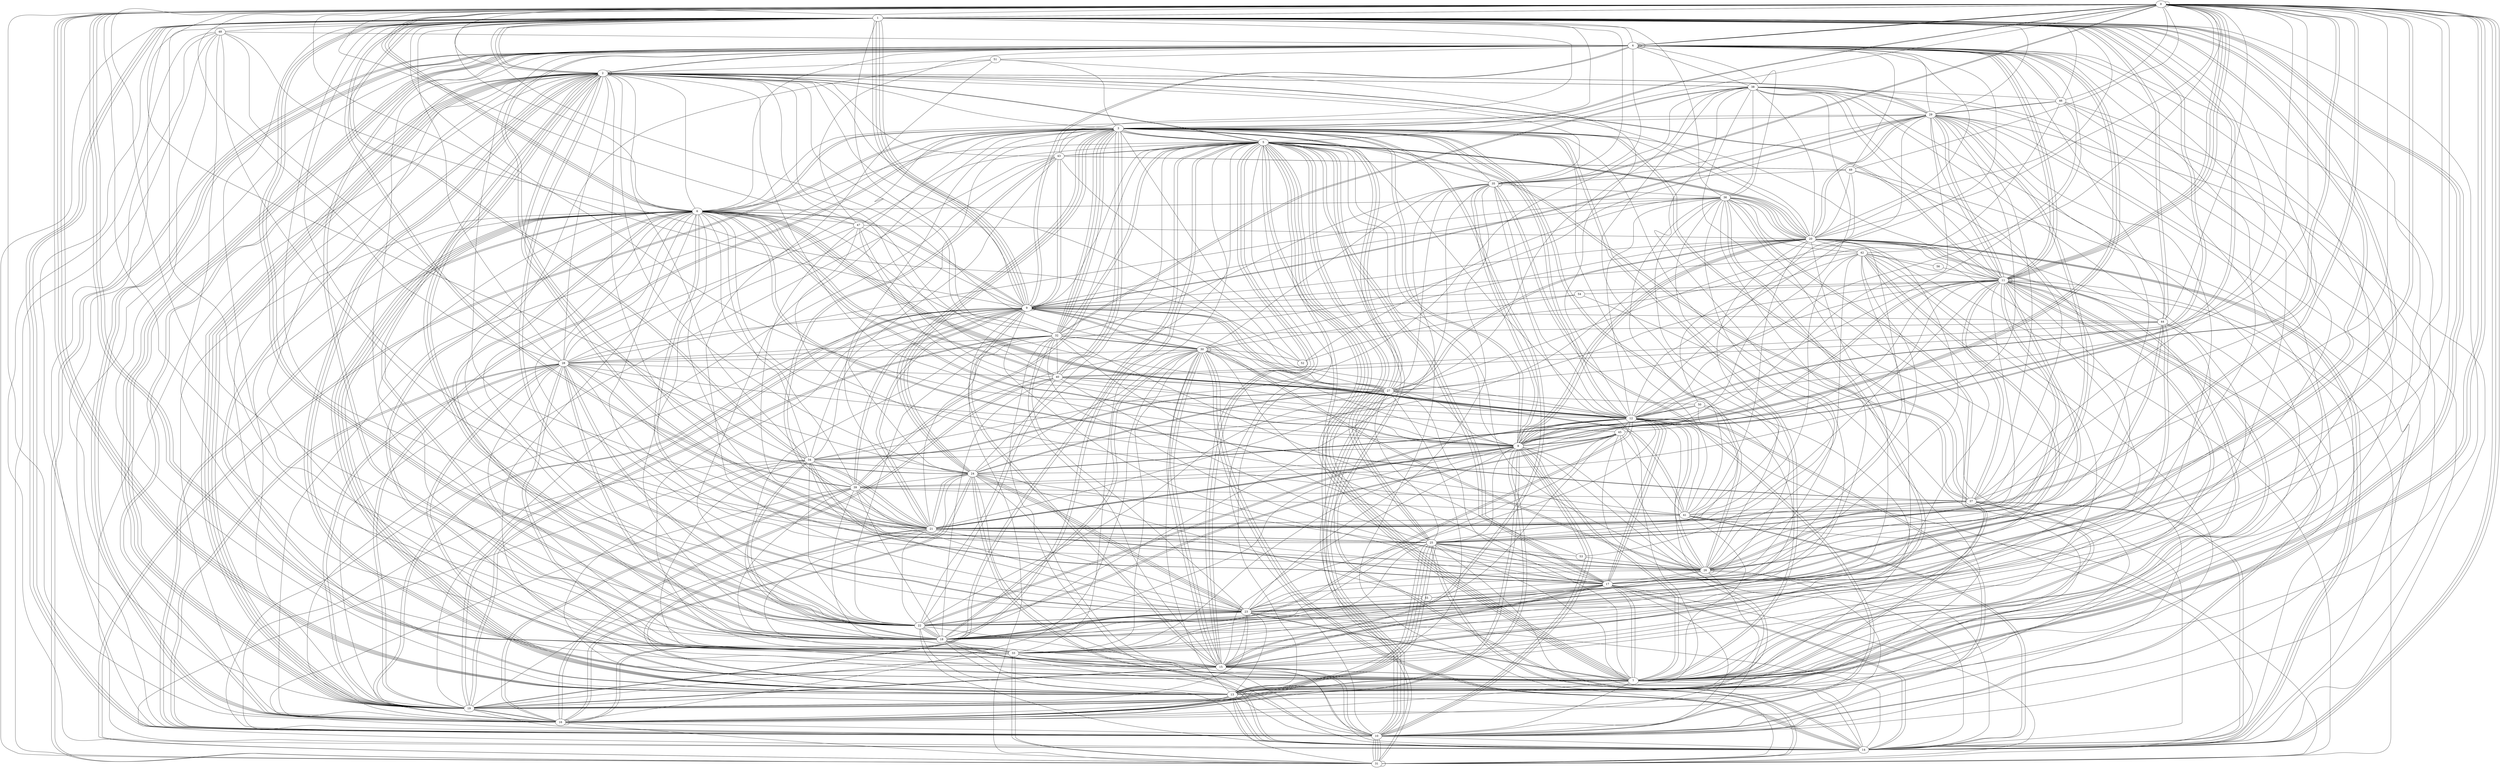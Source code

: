 graph G {
0;
1;
2;
3;
4;
5;
6;
7;
8;
9;
10;
11;
12;
13;
14;
15;
16;
17;
18;
19;
20;
21;
22;
23;
24;
25;
26;
27;
28;
29;
30;
31;
32;
33;
34;
35;
36;
37;
38;
39;
40;
41;
42;
43;
44;
45;
46;
47;
48;
49;
50;
51;
52;
53;
54;
55;
56;
20--36 ;
13--31 ;
21--11 ;
9--36 ;
25--27 ;
13--6 ;
6--23 ;
13--0 ;
20--11 ;
26--11 ;
14--29 ;
6--9 ;
27--10 ;
39--5 ;
4--8 ;
3--27 ;
8--14 ;
19--2 ;
30--28 ;
14--26 ;
0--4 ;
23--42 ;
10--33 ;
42--7 ;
0--9 ;
6--19 ;
36--28 ;
0--11 ;
41--21 ;
14--30 ;
28--47 ;
11--4 ;
28--40 ;
16--13 ;
23--44 ;
21--0 ;
40--44 ;
8--6 ;
11--9 ;
29--11 ;
20--7 ;
5--7 ;
14--48 ;
5--7 ;
4--11 ;
5--17 ;
35--0 ;
3--7 ;
20--14 ;
9--1 ;
24--19 ;
21--43 ;
18--23 ;
1--43 ;
35--13 ;
19--33 ;
14--24 ;
11--17 ;
13--34 ;
12--45 ;
33--0 ;
4--46 ;
24--4 ;
9--44 ;
2--2 ;
16--6 ;
1--9 ;
19--37 ;
1--44 ;
10--12 ;
10--11 ;
41--14 ;
5--3 ;
42--22 ;
51--12 ;
1--13 ;
21--42 ;
36--22 ;
27--46 ;
0--3 ;
15--5 ;
38--29 ;
54--53 ;
35--2 ;
21--0 ;
6--32 ;
7--23 ;
24--29 ;
10--35 ;
7--13 ;
14--11 ;
1--36 ;
8--13 ;
7--23 ;
25--29 ;
44--1 ;
38--10 ;
19--15 ;
5--14 ;
27--24 ;
0--20 ;
55--24 ;
7--21 ;
1--22 ;
4--4 ;
34--17 ;
50--12 ;
31--33 ;
17--30 ;
29--35 ;
16--40 ;
26--1 ;
2--16 ;
18--34 ;
9--27 ;
16--40 ;
53--32 ;
21--23 ;
34--24 ;
31--10 ;
25--16 ;
45--22 ;
13--22 ;
39--16 ;
0--28 ;
46--0 ;
39--16 ;
0--14 ;
6--22 ;
9--34 ;
24--27 ;
11--29 ;
20--42 ;
40--2 ;
0--55 ;
12--35 ;
6--13 ;
36--6 ;
6--40 ;
2--38 ;
42--50 ;
10--45 ;
28--10 ;
5--16 ;
8--20 ;
1--12 ;
11--26 ;
49--0 ;
18--10 ;
22--40 ;
33--17 ;
42--16 ;
17--21 ;
37--13 ;
49--21 ;
37--3 ;
35--32 ;
29--25 ;
4--31 ;
17--44 ;
16--7 ;
41--30 ;
44--20 ;
17--12 ;
1--7 ;
10--34 ;
34--38 ;
23--32 ;
10--15 ;
2--1 ;
51--3 ;
1--0 ;
5--32 ;
34--23 ;
21--25 ;
27--22 ;
16--4 ;
40--32 ;
27--10 ;
5--0 ;
1--9 ;
14--38 ;
29--9 ;
44--4 ;
34--18 ;
3--18 ;
8--4 ;
19--28 ;
10--35 ;
6--0 ;
22--15 ;
35--31 ;
11--7 ;
13--19 ;
2--19 ;
24--7 ;
16--25 ;
10--6 ;
15--36 ;
8--0 ;
16--16 ;
1--39 ;
19--4 ;
28--19 ;
18--6 ;
12--6 ;
10--17 ;
9--17 ;
11--10 ;
8--7 ;
9--26 ;
51--2 ;
1--7 ;
36--19 ;
32--19 ;
24--39 ;
15--5 ;
25--53 ;
3--35 ;
26--12 ;
16--12 ;
22--17 ;
7--4 ;
6--40 ;
1--9 ;
22--5 ;
30--1 ;
15--9 ;
0--6 ;
37--41 ;
18--22 ;
2--0 ;
32--30 ;
28--29 ;
2--6 ;
52--46 ;
41--39 ;
8--12 ;
41--47 ;
25--28 ;
3--24 ;
45--24 ;
7--8 ;
10--5 ;
33--5 ;
43--2 ;
18--17 ;
48--31 ;
26--20 ;
30--14 ;
1--18 ;
7--34 ;
28--18 ;
26--1 ;
1--3 ;
18--39 ;
36--26 ;
6--0 ;
53--26 ;
45--8 ;
0--37 ;
10--1 ;
9--8 ;
44--18 ;
10--31 ;
21--20 ;
34--0 ;
3--5 ;
7--11 ;
38--23 ;
8--20 ;
11--3 ;
8--21 ;
2--12 ;
20--2 ;
40--25 ;
49--35 ;
28--6 ;
24--4 ;
18--50 ;
5--19 ;
1--22 ;
9--20 ;
40--27 ;
3--32 ;
47--5 ;
28--7 ;
13--11 ;
37--1 ;
21--9 ;
25--5 ;
4--36 ;
38--15 ;
2--22 ;
24--21 ;
21--48 ;
2--7 ;
15--17 ;
33--7 ;
26--28 ;
36--15 ;
7--25 ;
20--5 ;
45--33 ;
39--2 ;
24--23 ;
13--36 ;
2--14 ;
26--42 ;
4--19 ;
22--51 ;
15--7 ;
24--10 ;
26--24 ;
12--3 ;
31--5 ;
3--26 ;
16--19 ;
3--15 ;
37--6 ;
0--13 ;
51--23 ;
7--2 ;
20--27 ;
20--41 ;
2--22 ;
19--32 ;
21--9 ;
12--23 ;
15--28 ;
21--22 ;
26--10 ;
21--4 ;
2--11 ;
35--5 ;
29--11 ;
12--26 ;
18--4 ;
19--2 ;
43--49 ;
17--5 ;
39--5 ;
12--27 ;
27--4 ;
45--11 ;
6--47 ;
5--6 ;
2--21 ;
23--4 ;
3--16 ;
9--10 ;
21--25 ;
5--2 ;
25--17 ;
35--0 ;
1--22 ;
30--24 ;
20--8 ;
7--0 ;
4--51 ;
15--30 ;
47--9 ;
22--2 ;
3--15 ;
29--20 ;
30--12 ;
30--18 ;
30--30 ;
26--17 ;
10--12 ;
3--43 ;
4--12 ;
26--5 ;
36--23 ;
34--30 ;
33--28 ;
8--26 ;
3--5 ;
6--13 ;
3--8 ;
25--32 ;
26--38 ;
39--37 ;
35--27 ;
5--37 ;
17--12 ;
20--18 ;
35--30 ;
47--8 ;
15--6 ;
34--2 ;
38--32 ;
3--24 ;
13--18 ;
38--20 ;
8--12 ;
42--36 ;
23--2 ;
14--15 ;
8--21 ;
37--14 ;
2--18 ;
37--13 ;
37--6 ;
0--1 ;
21--41 ;
16--25 ;
13--14 ;
12--22 ;
9--42 ;
4--16 ;
17--7 ;
3--37 ;
3--41 ;
3--40 ;
4--29 ;
22--28 ;
0--13 ;
48--13 ;
33--15 ;
5--43 ;
34--3 ;
41--14 ;
6--8 ;
43--9 ;
49--20 ;
1--34 ;
1--17 ;
27--13 ;
24--23 ;
16--8 ;
0--22 ;
31--3 ;
27--9 ;
4--2 ;
40--0 ;
10--1 ;
16--2 ;
22--23 ;
3--24 ;
19--15 ;
4--0 ;
8--35 ;
0--44 ;
14--24 ;
8--35 ;
1--6 ;
10--46 ;
13--10 ;
49--4 ;
55--23 ;
15--5 ;
41--30 ;
12--36 ;
23--18 ;
9--33 ;
32--14 ;
32--15 ;
14--31 ;
29--12 ;
6--10 ;
11--42 ;
3--24 ;
3--21 ;
18--12 ;
21--47 ;
13--6 ;
18--28 ;
25--37 ;
27--9 ;
29--3 ;
28--19 ;
21--13 ;
38--11 ;
15--30 ;
47--12 ;
27--50 ;
7--38 ;
0--33 ;
5--14 ;
2--28 ;
8--25 ;
20--30 ;
3--40 ;
33--29 ;
8--2 ;
35--36 ;
17--44 ;
48--4 ;
15--28 ;
7--10 ;
38--4 ;
33--2 ;
32--3 ;
2--13 ;
4--46 ;
2--29 ;
7--1 ;
12--6 ;
45--41 ;
20--1 ;
19--2 ;
28--22 ;
15--2 ;
18--30 ;
12--31 ;
41--7 ;
35--4 ;
4--9 ;
34--17 ;
40--18 ;
16--43 ;
27--11 ;
39--23 ;
38--32 ;
16--24 ;
10--28 ;
24--11 ;
3--8 ;
38--46 ;
26--9 ;
7--3 ;
32--30 ;
5--9 ;
10--39 ;
8--10 ;
38--21 ;
9--39 ;
6--12 ;
10--27 ;
3--27 ;
17--6 ;
7--5 ;
9--4 ;
28--1 ;
12--41 ;
20--5 ;
18--45 ;
1--41 ;
4--11 ;
11--31 ;
28--3 ;
17--15 ;
27--7 ;
1--8 ;
11--33 ;
4--1 ;
44--23 ;
50--13 ;
19--15 ;
25--0 ;
43--19 ;
1--45 ;
14--18 ;
22--32 ;
26--26 ;
25--28 ;
8--0 ;
1--31 ;
42--33 ;
35--18 ;
10--29 ;
33--6 ;
4--10 ;
35--23 ;
3--12 ;
10--1 ;
2--23 ;
22--14 ;
14--17 ;
2--27 ;
4--31 ;
36--13 ;
2--13 ;
12--8 ;
31--5 ;
20--4 ;
12--49 ;
33--0 ;
12--11 ;
2--9 ;
37--11 ;
37--29 ;
20--29 ;
8--34 ;
31--25 ;
10--8 ;
47--20 ;
31--36 ;
5--25 ;
2--5 ;
39--1 ;
9--19 ;
11--25 ;
21--32 ;
20--34 ;
17--4 ;
25--5 ;
9--39 ;
21--43 ;
17--12 ;
1--2 ;
15--8 ;
6--25 ;
8--33 ;
4--2 ;
33--26 ;
54--9 ;
32--17 ;
36--52 ;
17--20 ;
19--4 ;
16--4 ;
40--3 ;
2--38 ;
8--28 ;
17--6 ;
23--26 ;
39--11 ;
13--21 ;
11--0 ;
38--13 ;
11--37 ;
8--10 ;
32--3 ;
18--0 ;
3--0 ;
11--0 ;
19--10 ;
0--4 ;
20--27 ;
36--38 ;
2--32 ;
11--11 ;
0--7 ;
7--29 ;
1--17 ;
22--46 ;
21--2 ;
39--21 ;
31--25 ;
11--24 ;
56--11 ;
20--15 ;
11--0 ;
8--40 ;
17--14 ;
28--32 ;
7--28 ;
32--3 ;
46--7 ;
37--26 ;
14--49 ;
34--22 ;
3--14 ;
14--34 ;
1--32 ;
4--18 ;
23--14 ;
8--5 ;
5--12 ;
4--4 ;
6--34 ;
48--15 ;
54--30 ;
1--48 ;
3--20 ;
11--44 ;
28--24 ;
4--6 ;
2--29 ;
6--18 ;
23--0 ;
30--52 ;
27--34 ;
16--31 ;
3--19 ;
16--10 ;
3--19 ;
43--5 ;
7--14 ;
25--50 ;
1--29 ;
9--6 ;
19--23 ;
21--1 ;
10--27 ;
19--5 ;
8--38 ;
35--35 ;
31--33 ;
16--0 ;
34--21 ;
15--6 ;
14--30 ;
48--52 ;
7--2 ;
5--37 ;
13--6 ;
39--29 ;
15--9 ;
18--32 ;
42--17 ;
48--28 ;
18--33 ;
50--12 ;
48--10 ;
1--16 ;
41--6 ;
40--12 ;
16--9 ;
36--20 ;
24--23 ;
15--1 ;
31--10 ;
8--16 ;
25--26 ;
23--1 ;
7--5 ;
5--13 ;
19--1 ;
29--9 ;
15--7 ;
1--33 ;
16--25 ;
18--2 ;
17--11 ;
22--18 ;
34--1 ;
21--34 ;
16--30 ;
30--9 ;
26--25 ;
46--29 ;
24--16 ;
24--21 ;
22--45 ;
7--0 ;
13--11 ;
1--35 ;
23--13 ;
19--4 ;
23--22 ;
31--17 ;
6--3 ;
27--43 ;
16--25 ;
13--0 ;
25--33 ;
42--56 ;
8--21 ;
31--10 ;
47--4 ;
18--22 ;
2--3 ;
9--30 ;
39--33 ;
5--16 ;
20--7 ;
0--14 ;
11--2 ;
9--16 ;
15--30 ;
27--27 ;
2--19 ;
15--39 ;
5--17 ;
20--36 ;
8--1 ;
18--23 ;
43--24 ;
29--6 ;
43--49 ;
9--19 ;
10--14 ;
46--29 ;
14--20 ;
19--38 ;
9--9 ;
12--18 ;
8--18 ;
23--42 ;
30--13 ;
20--14 ;
31--9 ;
39--6 ;
3--6 ;
13--19 ;
17--55 ;
36--41 ;
12--6 ;
7--6 ;
27--34 ;
31--41 ;
31--31 ;
0--12 ;
14--37 ;
3--52 ;
0--0 ;
28--9 ;
42--0 ;
4--22 ;
12--22 ;
33--30 ;
13--8 ;
43--9 ;
2--24 ;
3--27 ;
20--5 ;
26--29 ;
19--26 ;
44--32 ;
26--6 ;
17--7 ;
26--3 ;
15--10 ;
8--4 ;
15--23 ;
24--5 ;
13--14 ;
0--14 ;
25--0 ;
3--31 ;
27--8 ;
11--54 ;
0--47 ;
13--44 ;
37--7 ;
45--26 ;
12--1 ;
46--1 ;
17--15 ;
25--14 ;
8--45 ;
7--5 ;
36--18 ;
4--15 ;
19--16 ;
22--3 ;
}
